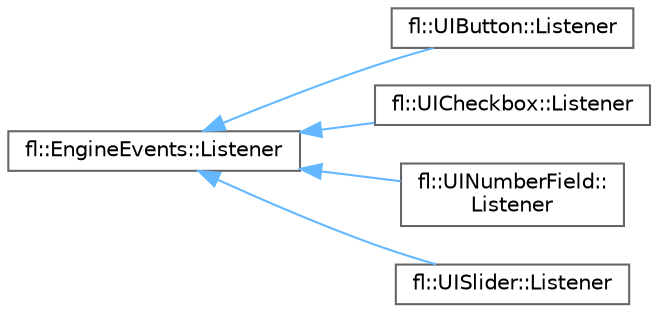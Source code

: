 digraph "Graphical Class Hierarchy"
{
 // INTERACTIVE_SVG=YES
 // LATEX_PDF_SIZE
  bgcolor="transparent";
  edge [fontname=Helvetica,fontsize=10,labelfontname=Helvetica,labelfontsize=10];
  node [fontname=Helvetica,fontsize=10,shape=box,height=0.2,width=0.4];
  rankdir="LR";
  Node0 [id="Node000000",label="fl::EngineEvents::Listener",height=0.2,width=0.4,color="grey40", fillcolor="white", style="filled",URL="$db/da2/classfl_1_1_engine_events_1_1_listener.html",tooltip=" "];
  Node0 -> Node1 [id="edge128_Node000000_Node000001",dir="back",color="steelblue1",style="solid",tooltip=" "];
  Node1 [id="Node000001",label="fl::UIButton::Listener",height=0.2,width=0.4,color="grey40", fillcolor="white", style="filled",URL="$d2/d68/structfl_1_1_u_i_button_1_1_listener.html",tooltip=" "];
  Node0 -> Node2 [id="edge129_Node000000_Node000002",dir="back",color="steelblue1",style="solid",tooltip=" "];
  Node2 [id="Node000002",label="fl::UICheckbox::Listener",height=0.2,width=0.4,color="grey40", fillcolor="white", style="filled",URL="$de/d6f/structfl_1_1_u_i_checkbox_1_1_listener.html",tooltip=" "];
  Node0 -> Node3 [id="edge130_Node000000_Node000003",dir="back",color="steelblue1",style="solid",tooltip=" "];
  Node3 [id="Node000003",label="fl::UINumberField::\lListener",height=0.2,width=0.4,color="grey40", fillcolor="white", style="filled",URL="$d0/d0d/structfl_1_1_u_i_number_field_1_1_listener.html",tooltip=" "];
  Node0 -> Node4 [id="edge131_Node000000_Node000004",dir="back",color="steelblue1",style="solid",tooltip=" "];
  Node4 [id="Node000004",label="fl::UISlider::Listener",height=0.2,width=0.4,color="grey40", fillcolor="white", style="filled",URL="$da/df8/structfl_1_1_u_i_slider_1_1_listener.html",tooltip=" "];
}
